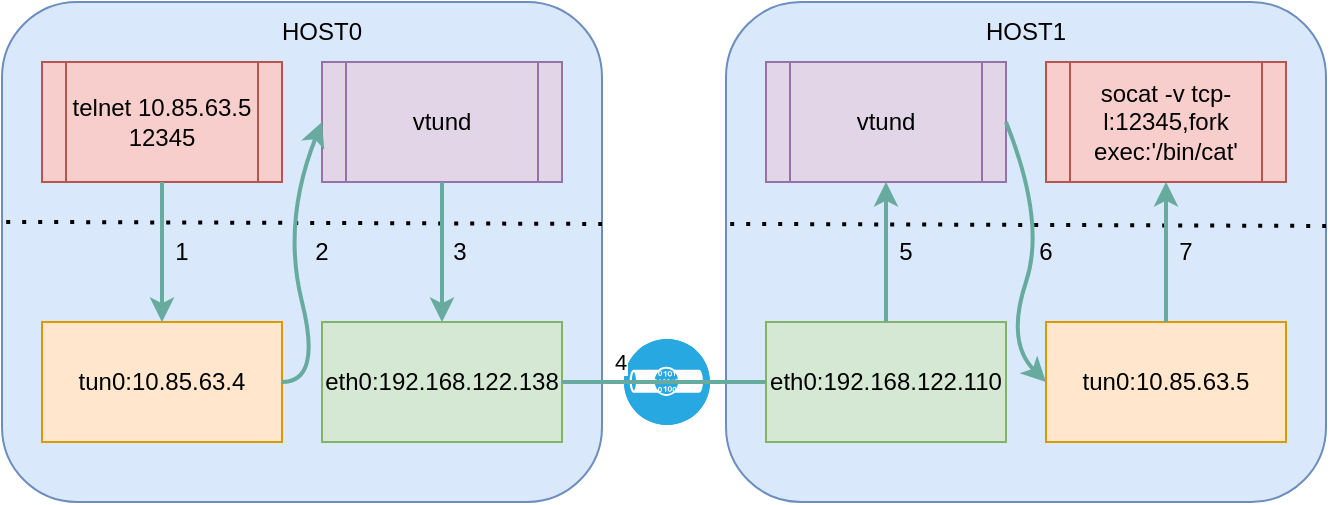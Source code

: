 <mxfile version="20.8.5" type="github">
  <diagram id="Imm6RlBQTcU_sDwAdbRj" name="Page-1">
    <mxGraphModel dx="1226" dy="678" grid="1" gridSize="10" guides="1" tooltips="1" connect="1" arrows="1" fold="1" page="1" pageScale="1" pageWidth="850" pageHeight="1100" math="0" shadow="0">
      <root>
        <mxCell id="0" />
        <mxCell id="1" parent="0" />
        <mxCell id="GdNjGD04FshlyLIHbKeY-66" value="" style="fillColor=#28A8E0;verticalLabelPosition=bottom;sketch=0;html=1;strokeColor=#ffffff;verticalAlign=top;align=center;points=[[0.145,0.145,0],[0.5,0,0],[0.855,0.145,0],[1,0.5,0],[0.855,0.855,0],[0.5,1,0],[0.145,0.855,0],[0,0.5,0]];pointerEvents=1;shape=mxgraph.cisco_safe.compositeIcon;bgIcon=ellipse;resIcon=mxgraph.cisco_safe.capability.virtual_private_network;" parent="1" vertex="1">
          <mxGeometry x="370" y="678.5" width="43" height="43" as="geometry" />
        </mxCell>
        <mxCell id="GdNjGD04FshlyLIHbKeY-82" value="" style="rounded=1;whiteSpace=wrap;html=1;fillColor=#dae8fc;strokeColor=#6c8ebf;" parent="1" vertex="1">
          <mxGeometry x="59" y="510" width="300" height="250" as="geometry" />
        </mxCell>
        <mxCell id="GdNjGD04FshlyLIHbKeY-83" value="telnet 10.85.63.5 12345" style="shape=process;whiteSpace=wrap;html=1;backgroundOutline=1;fillColor=#f8cecc;strokeColor=#b85450;" parent="1" vertex="1">
          <mxGeometry x="79.0" y="540" width="120" height="60" as="geometry" />
        </mxCell>
        <mxCell id="GdNjGD04FshlyLIHbKeY-84" value="vtund" style="shape=process;whiteSpace=wrap;html=1;backgroundOutline=1;fillColor=#e1d5e7;strokeColor=#9673a6;" parent="1" vertex="1">
          <mxGeometry x="219" y="540" width="120" height="60" as="geometry" />
        </mxCell>
        <mxCell id="GdNjGD04FshlyLIHbKeY-88" value="&lt;font style=&quot;font-size: 12px;&quot;&gt;tun0:10.85.63.4&lt;/font&gt;" style="rounded=0;whiteSpace=wrap;html=1;fillColor=#ffe6cc;strokeColor=#d79b00;" parent="1" vertex="1">
          <mxGeometry x="79" y="670" width="120" height="60" as="geometry" />
        </mxCell>
        <mxCell id="GdNjGD04FshlyLIHbKeY-89" value="&lt;font style=&quot;font-size: 12px;&quot;&gt;eth0:192.168.122.138&lt;/font&gt;" style="rounded=0;whiteSpace=wrap;html=1;fillColor=#d5e8d4;strokeColor=#82b366;" parent="1" vertex="1">
          <mxGeometry x="219" y="670" width="120" height="60" as="geometry" />
        </mxCell>
        <mxCell id="GdNjGD04FshlyLIHbKeY-90" value="" style="endArrow=none;dashed=1;html=1;dashPattern=1 3;strokeWidth=2;rounded=0;exitX=0.007;exitY=0.469;exitDx=0;exitDy=0;exitPerimeter=0;entryX=1;entryY=0.473;entryDx=0;entryDy=0;entryPerimeter=0;" parent="1" edge="1">
          <mxGeometry width="50" height="50" relative="1" as="geometry">
            <mxPoint x="61.1" y="619.94" as="sourcePoint" />
            <mxPoint x="359" y="620.98" as="targetPoint" />
          </mxGeometry>
        </mxCell>
        <mxCell id="GdNjGD04FshlyLIHbKeY-93" value="" style="rounded=1;whiteSpace=wrap;html=1;fillColor=#dae8fc;strokeColor=#6c8ebf;" parent="1" vertex="1">
          <mxGeometry x="421" y="510" width="300" height="250" as="geometry" />
        </mxCell>
        <mxCell id="GdNjGD04FshlyLIHbKeY-94" value="vtund" style="shape=process;whiteSpace=wrap;html=1;backgroundOutline=1;fillColor=#e1d5e7;strokeColor=#9673a6;" parent="1" vertex="1">
          <mxGeometry x="441" y="540" width="120" height="60" as="geometry" />
        </mxCell>
        <mxCell id="GdNjGD04FshlyLIHbKeY-95" value="socat -v tcp-l:12345,fork exec:&#39;/bin/cat&#39;" style="shape=process;whiteSpace=wrap;html=1;backgroundOutline=1;fillColor=#f8cecc;strokeColor=#b85450;" parent="1" vertex="1">
          <mxGeometry x="581" y="540" width="120" height="60" as="geometry" />
        </mxCell>
        <mxCell id="GdNjGD04FshlyLIHbKeY-96" value="&lt;div&gt;&lt;font style=&quot;font-size: 12px;&quot;&gt;eth0:192.168.122.110&lt;/font&gt;&lt;/div&gt;" style="rounded=0;whiteSpace=wrap;html=1;fillColor=#d5e8d4;strokeColor=#82b366;" parent="1" vertex="1">
          <mxGeometry x="441" y="670" width="120" height="60" as="geometry" />
        </mxCell>
        <mxCell id="GdNjGD04FshlyLIHbKeY-97" value="&lt;div&gt;&lt;font style=&quot;font-size: 12px;&quot;&gt;tun0:10.85.63.5&lt;/font&gt;&lt;/div&gt;" style="rounded=0;whiteSpace=wrap;html=1;fillColor=#ffe6cc;strokeColor=#d79b00;" parent="1" vertex="1">
          <mxGeometry x="581" y="670" width="120" height="60" as="geometry" />
        </mxCell>
        <mxCell id="GdNjGD04FshlyLIHbKeY-98" value="" style="endArrow=none;dashed=1;html=1;dashPattern=1 3;strokeWidth=2;rounded=0;exitX=0.007;exitY=0.469;exitDx=0;exitDy=0;exitPerimeter=0;entryX=1;entryY=0.473;entryDx=0;entryDy=0;entryPerimeter=0;" parent="1" edge="1">
          <mxGeometry width="50" height="50" relative="1" as="geometry">
            <mxPoint x="423.1" y="620.94" as="sourcePoint" />
            <mxPoint x="721" y="621.98" as="targetPoint" />
          </mxGeometry>
        </mxCell>
        <mxCell id="GdNjGD04FshlyLIHbKeY-99" value="" style="endArrow=classic;html=1;rounded=0;exitX=0.5;exitY=1;exitDx=0;exitDy=0;entryX=0.5;entryY=0;entryDx=0;entryDy=0;strokeWidth=2;strokeColor=#67AB9F;" parent="1" source="GdNjGD04FshlyLIHbKeY-83" target="GdNjGD04FshlyLIHbKeY-88" edge="1">
          <mxGeometry width="50" height="50" relative="1" as="geometry">
            <mxPoint x="469" y="710" as="sourcePoint" />
            <mxPoint x="519" y="660" as="targetPoint" />
          </mxGeometry>
        </mxCell>
        <mxCell id="GdNjGD04FshlyLIHbKeY-101" value="" style="endArrow=classic;html=1;rounded=0;exitX=0.5;exitY=1;exitDx=0;exitDy=0;entryX=0.5;entryY=0;entryDx=0;entryDy=0;strokeWidth=2;strokeColor=#67AB9F;fillColor=#dae8fc;" parent="1" source="GdNjGD04FshlyLIHbKeY-84" target="GdNjGD04FshlyLIHbKeY-89" edge="1">
          <mxGeometry y="10" width="50" height="50" relative="1" as="geometry">
            <mxPoint x="149" y="610" as="sourcePoint" />
            <mxPoint x="149" y="710" as="targetPoint" />
            <mxPoint as="offset" />
          </mxGeometry>
        </mxCell>
        <mxCell id="GdNjGD04FshlyLIHbKeY-102" value="4" style="endArrow=none;html=1;rounded=0;strokeColor=#67AB9F;strokeWidth=2;exitX=1;exitY=0.5;exitDx=0;exitDy=0;entryX=0;entryY=0.5;entryDx=0;entryDy=0;" parent="1" edge="1">
          <mxGeometry x="-0.429" y="10" width="50" height="50" relative="1" as="geometry">
            <mxPoint x="339" y="700" as="sourcePoint" />
            <mxPoint x="441" y="700" as="targetPoint" />
            <mxPoint as="offset" />
          </mxGeometry>
        </mxCell>
        <mxCell id="GdNjGD04FshlyLIHbKeY-103" value="" style="endArrow=classic;html=1;rounded=0;strokeColor=#67AB9F;strokeWidth=2;entryX=0.5;entryY=1;entryDx=0;entryDy=0;exitX=0.5;exitY=0;exitDx=0;exitDy=0;" parent="1" source="GdNjGD04FshlyLIHbKeY-96" target="GdNjGD04FshlyLIHbKeY-94" edge="1">
          <mxGeometry width="50" height="50" relative="1" as="geometry">
            <mxPoint x="431" y="710" as="sourcePoint" />
            <mxPoint x="481" y="660" as="targetPoint" />
          </mxGeometry>
        </mxCell>
        <mxCell id="GdNjGD04FshlyLIHbKeY-106" value="" style="endArrow=classic;html=1;rounded=0;strokeColor=#67AB9F;strokeWidth=2;entryX=0.5;entryY=1;entryDx=0;entryDy=0;exitX=0.5;exitY=0;exitDx=0;exitDy=0;" parent="1" source="GdNjGD04FshlyLIHbKeY-97" target="GdNjGD04FshlyLIHbKeY-95" edge="1">
          <mxGeometry width="50" height="50" relative="1" as="geometry">
            <mxPoint x="431" y="710" as="sourcePoint" />
            <mxPoint x="481" y="660" as="targetPoint" />
          </mxGeometry>
        </mxCell>
        <mxCell id="GdNjGD04FshlyLIHbKeY-107" value="" style="curved=1;endArrow=classic;html=1;rounded=0;strokeColor=#67AB9F;strokeWidth=2;entryX=0;entryY=0.5;entryDx=0;entryDy=0;exitX=1;exitY=0.5;exitDx=0;exitDy=0;" parent="1" source="GdNjGD04FshlyLIHbKeY-88" target="GdNjGD04FshlyLIHbKeY-84" edge="1">
          <mxGeometry width="50" height="50" relative="1" as="geometry">
            <mxPoint x="169" y="630" as="sourcePoint" />
            <mxPoint x="219" y="580" as="targetPoint" />
            <Array as="points">
              <mxPoint x="219" y="700" />
              <mxPoint x="199" y="620" />
            </Array>
          </mxGeometry>
        </mxCell>
        <mxCell id="GdNjGD04FshlyLIHbKeY-108" value="" style="curved=1;endArrow=classic;html=1;rounded=0;strokeColor=#67AB9F;strokeWidth=2;exitX=1;exitY=0.5;exitDx=0;exitDy=0;entryX=0;entryY=0.5;entryDx=0;entryDy=0;" parent="1" source="GdNjGD04FshlyLIHbKeY-94" target="GdNjGD04FshlyLIHbKeY-97" edge="1">
          <mxGeometry width="50" height="50" relative="1" as="geometry">
            <mxPoint x="581" y="610" as="sourcePoint" />
            <mxPoint x="531" y="660" as="targetPoint" />
            <Array as="points">
              <mxPoint x="581" y="620" />
              <mxPoint x="561" y="680" />
            </Array>
          </mxGeometry>
        </mxCell>
        <mxCell id="GdNjGD04FshlyLIHbKeY-109" value="1" style="text;html=1;strokeColor=none;fillColor=none;align=center;verticalAlign=middle;whiteSpace=wrap;rounded=0;" parent="1" vertex="1">
          <mxGeometry x="119" y="620" width="60" height="30" as="geometry" />
        </mxCell>
        <mxCell id="GdNjGD04FshlyLIHbKeY-110" value="2" style="text;html=1;strokeColor=none;fillColor=none;align=center;verticalAlign=middle;whiteSpace=wrap;rounded=0;" parent="1" vertex="1">
          <mxGeometry x="189" y="620" width="60" height="30" as="geometry" />
        </mxCell>
        <mxCell id="GdNjGD04FshlyLIHbKeY-111" value="3" style="text;html=1;strokeColor=none;fillColor=none;align=center;verticalAlign=middle;whiteSpace=wrap;rounded=0;" parent="1" vertex="1">
          <mxGeometry x="257.6" y="620" width="60" height="30" as="geometry" />
        </mxCell>
        <mxCell id="GdNjGD04FshlyLIHbKeY-112" value="5" style="text;html=1;strokeColor=none;fillColor=none;align=center;verticalAlign=middle;whiteSpace=wrap;rounded=0;" parent="1" vertex="1">
          <mxGeometry x="481" y="620" width="60" height="30" as="geometry" />
        </mxCell>
        <mxCell id="GdNjGD04FshlyLIHbKeY-113" value="6" style="text;html=1;strokeColor=none;fillColor=none;align=center;verticalAlign=middle;whiteSpace=wrap;rounded=0;" parent="1" vertex="1">
          <mxGeometry x="551" y="620" width="60" height="30" as="geometry" />
        </mxCell>
        <mxCell id="GdNjGD04FshlyLIHbKeY-114" value="7" style="text;html=1;strokeColor=none;fillColor=none;align=center;verticalAlign=middle;whiteSpace=wrap;rounded=0;" parent="1" vertex="1">
          <mxGeometry x="621" y="620" width="60" height="30" as="geometry" />
        </mxCell>
        <mxCell id="GdNjGD04FshlyLIHbKeY-116" value="HOST0" style="text;html=1;strokeColor=none;fillColor=none;align=center;verticalAlign=middle;whiteSpace=wrap;rounded=0;" parent="1" vertex="1">
          <mxGeometry x="189" y="510" width="60" height="30" as="geometry" />
        </mxCell>
        <mxCell id="GdNjGD04FshlyLIHbKeY-117" value="HOST1" style="text;html=1;strokeColor=none;fillColor=none;align=center;verticalAlign=middle;whiteSpace=wrap;rounded=0;" parent="1" vertex="1">
          <mxGeometry x="541" y="510" width="60" height="30" as="geometry" />
        </mxCell>
      </root>
    </mxGraphModel>
  </diagram>
</mxfile>
